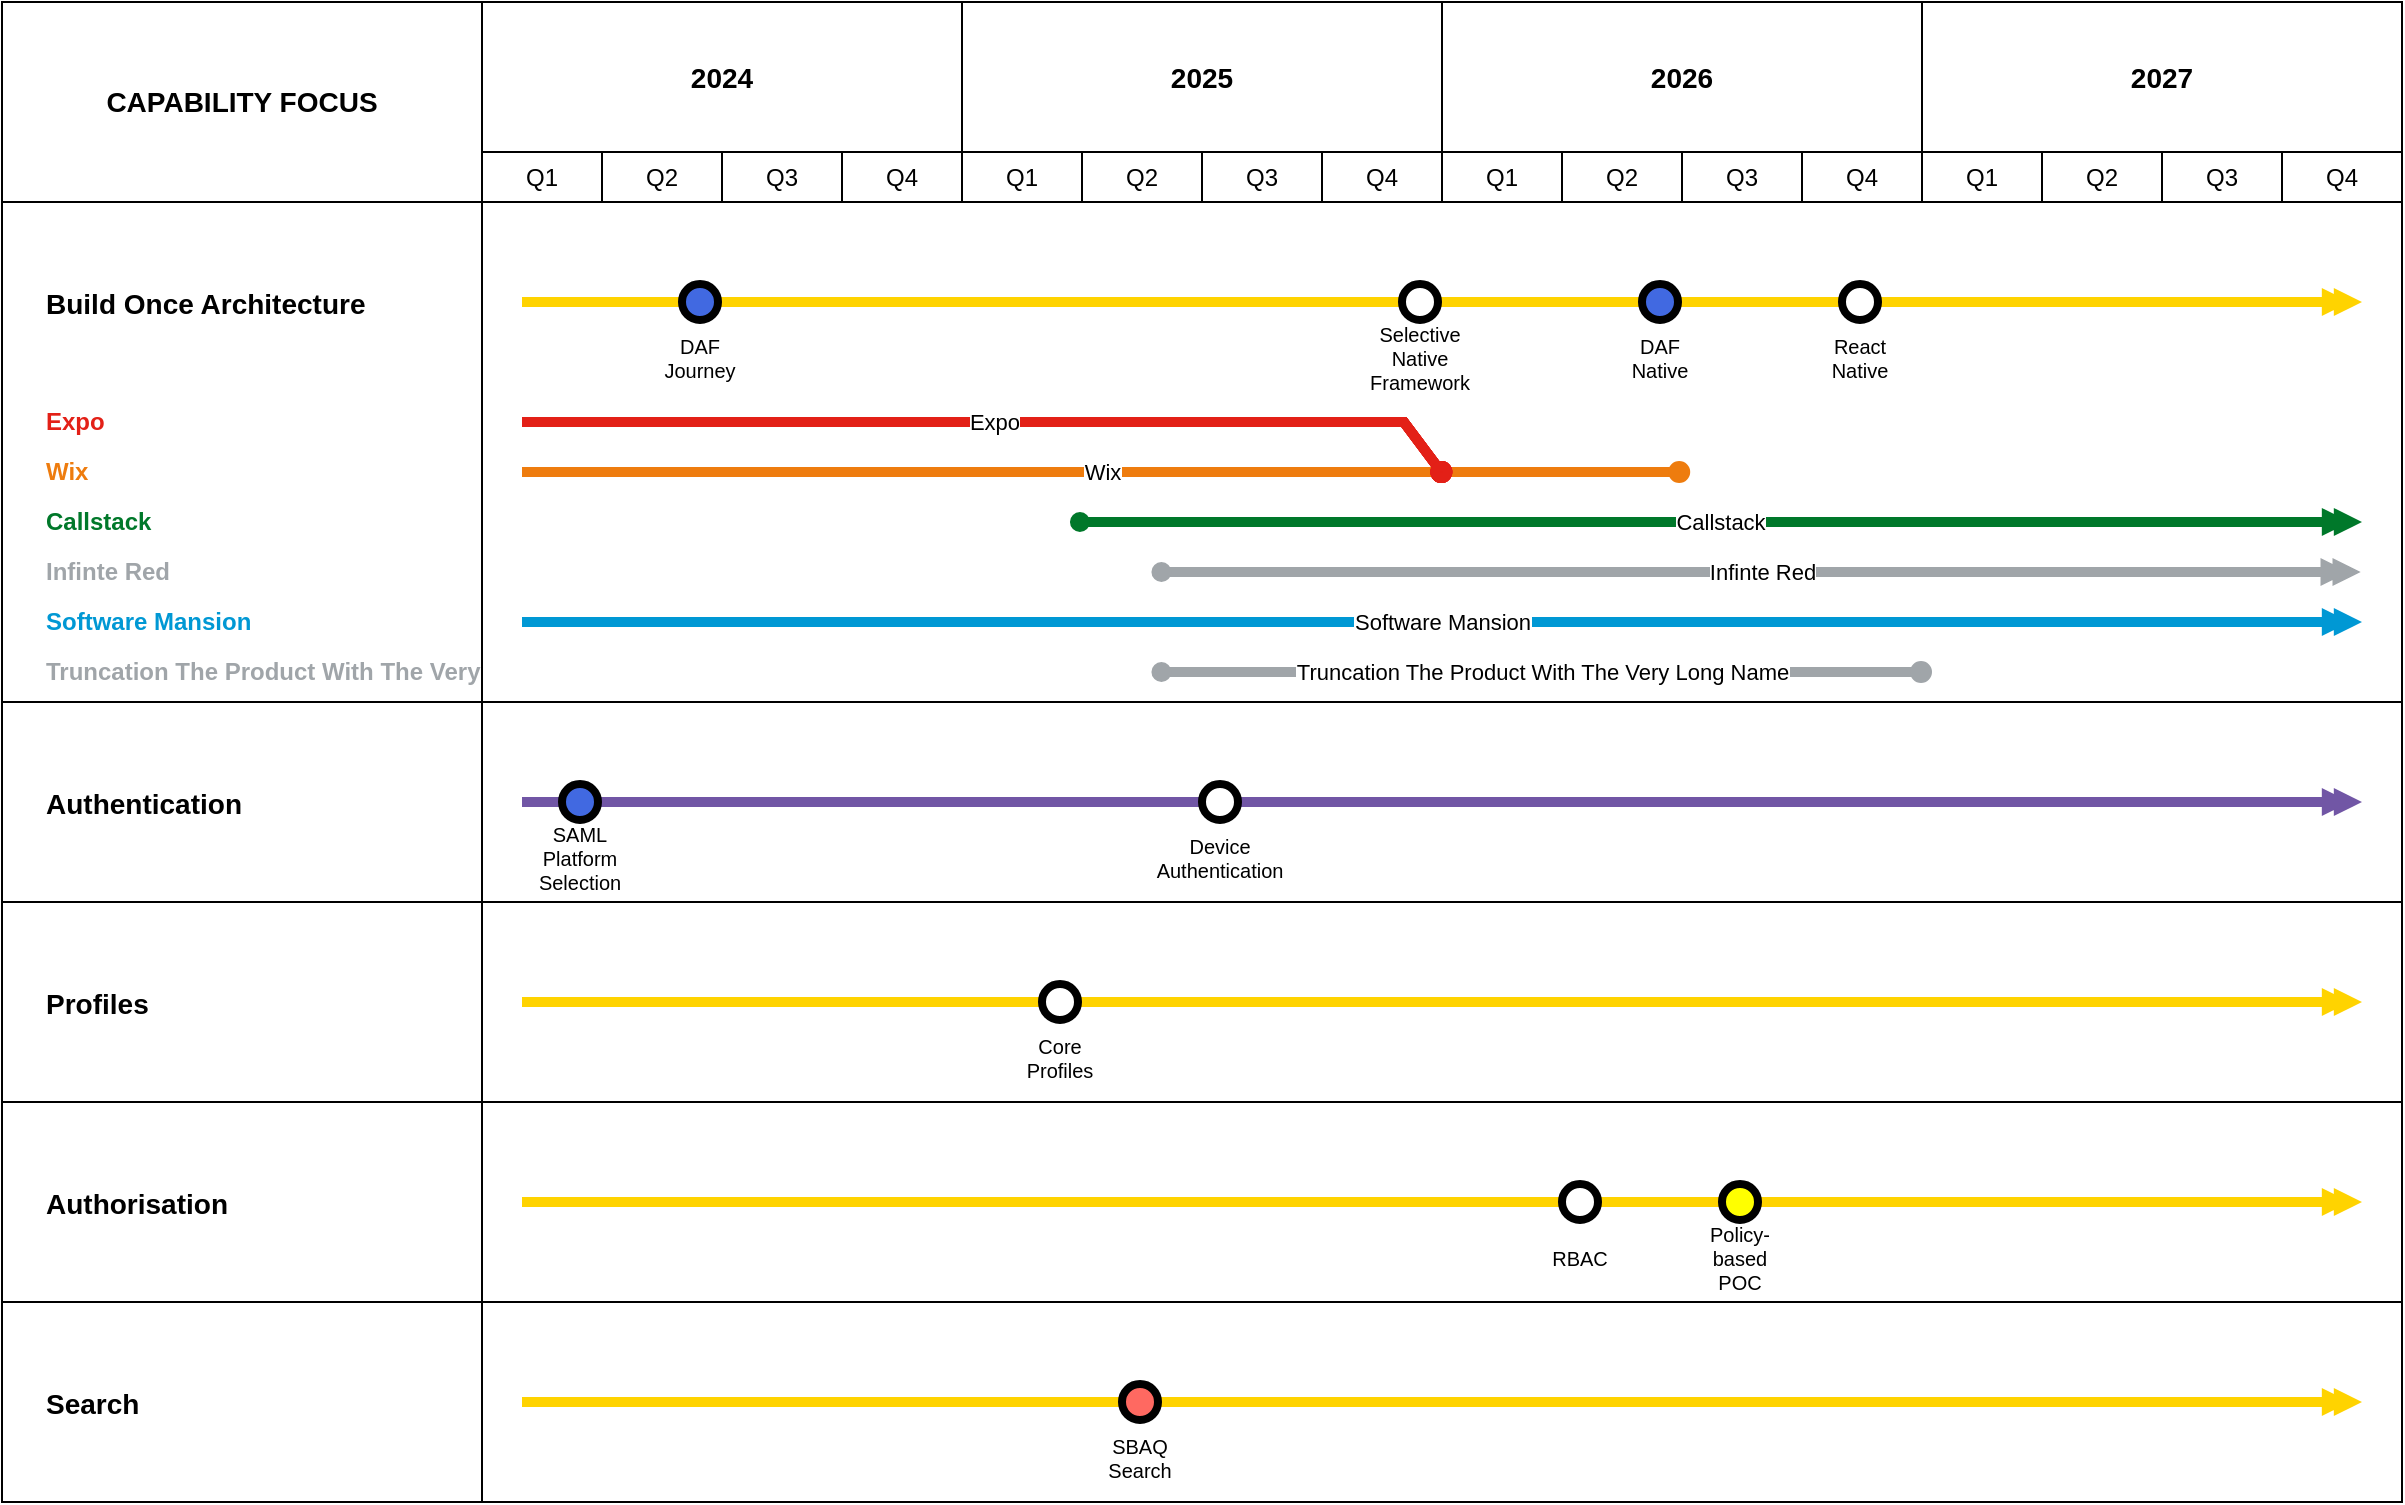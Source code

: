 <mxfile version="14.5.1" type="device"><diagram id="nMbIOyWw1tff--0FTw4Q" name="Page-1"><mxGraphModel dx="981" dy="650" grid="1" gridSize="10" guides="1" tooltips="1" connect="1" arrows="1" fold="1" page="1" pageScale="1" pageWidth="816" pageHeight="1056" math="0" shadow="0"><root><mxCell id="0"/><mxCell id="1" style="locked=1" parent="0" visible="1" value="Background"/><mxCell id="g3eubs5ipl70OqXQPUyLwD" value="Default" style="locked=0" parent="0"/><mxCell id="0IwxeP560jrEMFNzq4uQB3" value="CAPABILITY FOCUS" style="text;html=1;strokeColor=#000000;;fillColor=#ffffff;align=center;fontFamily=Helvetica;verticalAlign=middle;whiteSpace=wrap;rounded=0;fontSize=14;fontStyle=1" parent="g3eubs5ipl70OqXQPUyLwD" vertex="1"><mxGeometry x="0" y="0" width="240" height="100" as="geometry"/></mxCell><mxCell id="BYHjWDCnCcM6rdHcCrK90e" value="2024" style="text;html=1;strokeColor=#000000;;fillColor=#ffffff;align=center;fontFamily=Helvetica;verticalAlign=middle;whiteSpace=wrap;rounded=0;fontSize=14;fontStyle=1" parent="g3eubs5ipl70OqXQPUyLwD" vertex="1"><mxGeometry x="240" y="0" width="240" height="75.0" as="geometry"/></mxCell><mxCell id="qnv_VbpHc8SapxDbTyMAvi" value="2025" style="text;html=1;strokeColor=#000000;;fillColor=#ffffff;align=center;fontFamily=Helvetica;verticalAlign=middle;whiteSpace=wrap;rounded=0;fontSize=14;fontStyle=1" parent="g3eubs5ipl70OqXQPUyLwD" vertex="1"><mxGeometry x="480" y="0" width="240" height="75.0" as="geometry"/></mxCell><mxCell id="Q1TQPTsnWoC4oahiRGPyRC" value="2026" style="text;html=1;strokeColor=#000000;;fillColor=#ffffff;align=center;fontFamily=Helvetica;verticalAlign=middle;whiteSpace=wrap;rounded=0;fontSize=14;fontStyle=1" parent="g3eubs5ipl70OqXQPUyLwD" vertex="1"><mxGeometry x="720" y="0" width="240" height="75.0" as="geometry"/></mxCell><mxCell id="b84zL4ppjrF1lLMb3ktcmq" value="2027" style="text;html=1;strokeColor=#000000;;fillColor=#ffffff;align=center;fontFamily=Helvetica;verticalAlign=middle;whiteSpace=wrap;rounded=0;fontSize=14;fontStyle=1" parent="g3eubs5ipl70OqXQPUyLwD" vertex="1"><mxGeometry x="960" y="0" width="240" height="75.0" as="geometry"/></mxCell><mxCell id="-RnJ_jcZ0tsjU2TuStY9He" value="Q1" style="text;html=1;strokeColor=#000000;;fillColor=#ffffff;align=center;fontFamily=Helvetica;verticalAlign=middle;whiteSpace=wrap;rounded=0;fontSize=12" parent="g3eubs5ipl70OqXQPUyLwD" vertex="1"><mxGeometry x="240" y="75.0" width="60.0" height="25.0" as="geometry"/></mxCell><mxCell id="0n63RhB2-t4ravL4ZK286i" value="Q2" style="text;html=1;strokeColor=#000000;;fillColor=#ffffff;align=center;fontFamily=Helvetica;verticalAlign=middle;whiteSpace=wrap;rounded=0;fontSize=12" parent="g3eubs5ipl70OqXQPUyLwD" vertex="1"><mxGeometry x="300.0" y="75.0" width="60.0" height="25.0" as="geometry"/></mxCell><mxCell id="NUrtFrIj8YW7WqD8PZKTwE" value="Q3" style="text;html=1;strokeColor=#000000;;fillColor=#ffffff;align=center;fontFamily=Helvetica;verticalAlign=middle;whiteSpace=wrap;rounded=0;fontSize=12" parent="g3eubs5ipl70OqXQPUyLwD" vertex="1"><mxGeometry x="360.0" y="75.0" width="60.0" height="25.0" as="geometry"/></mxCell><mxCell id="yA7_y6NLH1RP81t_EWQEV2" value="Q4" style="text;html=1;strokeColor=#000000;;fillColor=#ffffff;align=center;fontFamily=Helvetica;verticalAlign=middle;whiteSpace=wrap;rounded=0;fontSize=12" parent="g3eubs5ipl70OqXQPUyLwD" vertex="1"><mxGeometry x="420.0" y="75.0" width="60.0" height="25.0" as="geometry"/></mxCell><mxCell id="ci93fPZ56N4EOFoSP3B37a" value="Q1" style="text;html=1;strokeColor=#000000;;fillColor=#ffffff;align=center;fontFamily=Helvetica;verticalAlign=middle;whiteSpace=wrap;rounded=0;fontSize=12" parent="g3eubs5ipl70OqXQPUyLwD" vertex="1"><mxGeometry x="480" y="75.0" width="60.0" height="25.0" as="geometry"/></mxCell><mxCell id="PAQvKN4El6g-Ey3_RTw_X7" value="Q2" style="text;html=1;strokeColor=#000000;;fillColor=#ffffff;align=center;fontFamily=Helvetica;verticalAlign=middle;whiteSpace=wrap;rounded=0;fontSize=12" parent="g3eubs5ipl70OqXQPUyLwD" vertex="1"><mxGeometry x="540.0" y="75.0" width="60.0" height="25.0" as="geometry"/></mxCell><mxCell id="DUsNB9PuJiNc4KbOGN7pdp" value="Q3" style="text;html=1;strokeColor=#000000;;fillColor=#ffffff;align=center;fontFamily=Helvetica;verticalAlign=middle;whiteSpace=wrap;rounded=0;fontSize=12" parent="g3eubs5ipl70OqXQPUyLwD" vertex="1"><mxGeometry x="600.0" y="75.0" width="60.0" height="25.0" as="geometry"/></mxCell><mxCell id="Pc4REQu7t3zNe0iNhnRtLg" value="Q4" style="text;html=1;strokeColor=#000000;;fillColor=#ffffff;align=center;fontFamily=Helvetica;verticalAlign=middle;whiteSpace=wrap;rounded=0;fontSize=12" parent="g3eubs5ipl70OqXQPUyLwD" vertex="1"><mxGeometry x="660.0" y="75.0" width="60.0" height="25.0" as="geometry"/></mxCell><mxCell id="tnif6YvGOtTvROFDiaat4o" value="Q1" style="text;html=1;strokeColor=#000000;;fillColor=#ffffff;align=center;fontFamily=Helvetica;verticalAlign=middle;whiteSpace=wrap;rounded=0;fontSize=12" parent="g3eubs5ipl70OqXQPUyLwD" vertex="1"><mxGeometry x="720" y="75.0" width="60.0" height="25.0" as="geometry"/></mxCell><mxCell id="T1yWFVt03RufIml0J-cfS9" value="Q2" style="text;html=1;strokeColor=#000000;;fillColor=#ffffff;align=center;fontFamily=Helvetica;verticalAlign=middle;whiteSpace=wrap;rounded=0;fontSize=12" parent="g3eubs5ipl70OqXQPUyLwD" vertex="1"><mxGeometry x="780.0" y="75.0" width="60.0" height="25.0" as="geometry"/></mxCell><mxCell id="fNZj6scMDP9-bLjXi2MI75" value="Q3" style="text;html=1;strokeColor=#000000;;fillColor=#ffffff;align=center;fontFamily=Helvetica;verticalAlign=middle;whiteSpace=wrap;rounded=0;fontSize=12" parent="g3eubs5ipl70OqXQPUyLwD" vertex="1"><mxGeometry x="840.0" y="75.0" width="60.0" height="25.0" as="geometry"/></mxCell><mxCell id="Ko4PukC0gyEGIY6uTdw6JI" value="Q4" style="text;html=1;strokeColor=#000000;;fillColor=#ffffff;align=center;fontFamily=Helvetica;verticalAlign=middle;whiteSpace=wrap;rounded=0;fontSize=12" parent="g3eubs5ipl70OqXQPUyLwD" vertex="1"><mxGeometry x="900.0" y="75.0" width="60.0" height="25.0" as="geometry"/></mxCell><mxCell id="c0lOYLf9dzE2yoUNrSvGux" value="Q1" style="text;html=1;strokeColor=#000000;;fillColor=#ffffff;align=center;fontFamily=Helvetica;verticalAlign=middle;whiteSpace=wrap;rounded=0;fontSize=12" parent="g3eubs5ipl70OqXQPUyLwD" vertex="1"><mxGeometry x="960" y="75.0" width="60.0" height="25.0" as="geometry"/></mxCell><mxCell id="I-8XDE2lod-eQTXvc-LZsf" value="Q2" style="text;html=1;strokeColor=#000000;;fillColor=#ffffff;align=center;fontFamily=Helvetica;verticalAlign=middle;whiteSpace=wrap;rounded=0;fontSize=12" parent="g3eubs5ipl70OqXQPUyLwD" vertex="1"><mxGeometry x="1020.0" y="75.0" width="60.0" height="25.0" as="geometry"/></mxCell><mxCell id="xxbNiybUz8HZOa4bQsgHv-" value="Q3" style="text;html=1;strokeColor=#000000;;fillColor=#ffffff;align=center;fontFamily=Helvetica;verticalAlign=middle;whiteSpace=wrap;rounded=0;fontSize=12" parent="g3eubs5ipl70OqXQPUyLwD" vertex="1"><mxGeometry x="1080.0" y="75.0" width="60.0" height="25.0" as="geometry"/></mxCell><mxCell id="5mJLKiG8TCE_ydrwusjnLF" value="Q4" style="text;html=1;strokeColor=#000000;;fillColor=#ffffff;align=center;fontFamily=Helvetica;verticalAlign=middle;whiteSpace=wrap;rounded=0;fontSize=12" parent="g3eubs5ipl70OqXQPUyLwD" vertex="1"><mxGeometry x="1140.0" y="75.0" width="60.0" height="25.0" as="geometry"/></mxCell><mxCell id="q4YqELR3qqwq4c54-819MZ" value="" style="text;html=1;strokeColor=#000000;;fillColor=none;align=center;fontFamily=Helvetica;verticalAlign=middle;whiteSpace=wrap;rounded=0;fontSize=14;fontStyle=1" parent="g3eubs5ipl70OqXQPUyLwD" vertex="1"><mxGeometry x="240" y="100" width="960" height="250" as="geometry"/></mxCell><mxCell id="V9xf82iyWMpjnb6GcKpVlO" value="Build Once Architecture" style="text;html=1;strokeColor=#000000;fillColor=none;align=left;fontFamily=Helvetica;verticalAlign=top;whiteSpace=wrap;rounded=0;fontSize=14;fontStyle=1;spacingTop=36;spacingLeft=20" parent="g3eubs5ipl70OqXQPUyLwD" vertex="1"><mxGeometry x="0" y="100" width="240" height="250" as="geometry"/></mxCell><mxCell id="CKWse6DxWj8-CkGZ9PZpkx" value="" style="html=1;rounded=0;endFill=1;strokeColor=#FFD300;strokeWidth=5;endArrow=doubleBlock;endSize=1;" parent="g3eubs5ipl70OqXQPUyLwD" edge="1"><mxGeometry width="2" height="2" relative="1" as="geometry"><mxPoint x="260" y="150" as="sourcePoint"/><mxPoint x="1180" y="150" as="targetPoint"/></mxGeometry></mxCell><mxCell id="diaGaCEUCtMKqwYDGQPmqQ" value="DAF Journey" style="ellipse;whiteSpace=wrap;html=1;aspect=fixed;strokeWidth=4;spacingTop=55;fontSize=10;fontFamily=Helvetica;fillColor=#4169E1;" vertex="1" parent="g3eubs5ipl70OqXQPUyLwD"><mxGeometry x="340.0" y="141" width="18" height="18" as="geometry"/></mxCell><mxCell id="QK7O1zw7IoN1Jykrq_TUG0" value="Selective Native Framework" style="ellipse;whiteSpace=wrap;html=1;aspect=fixed;strokeWidth=4;spacingTop=55;fontSize=10;fontFamily=Helvetica;fillColor=#FFFFFF;" vertex="1" parent="g3eubs5ipl70OqXQPUyLwD"><mxGeometry x="700.0" y="141" width="18" height="18" as="geometry"/></mxCell><mxCell id="DqkTbm3bJSHm7XnzoQTuP_" value="DAF Native" style="ellipse;whiteSpace=wrap;html=1;aspect=fixed;strokeWidth=4;spacingTop=55;fontSize=10;fontFamily=Helvetica;fillColor=#4169E1;" vertex="1" parent="g3eubs5ipl70OqXQPUyLwD"><mxGeometry x="820.0" y="141" width="18" height="18" as="geometry"/></mxCell><mxCell id="MrSS--zlh9T3s-3j77z3nI" value="React Native" style="ellipse;whiteSpace=wrap;html=1;aspect=fixed;strokeWidth=4;spacingTop=55;fontSize=10;fontFamily=Helvetica;fillColor=#FFFFFF;" vertex="1" parent="g3eubs5ipl70OqXQPUyLwD"><mxGeometry x="920.0" y="141" width="18" height="18" as="geometry"/></mxCell><mxCell id="xlbBsToGwzifXH5eYeByE3" value="Expo" style="text;html=1;strokeColor=none;fillColor=none;align=left;fontFamily=Helvetica;verticalAlign=middle;rounded=0;fontSize=12;labelBackgroundColor=#ffffff;fontColor=#E32017;fontStyle=1" parent="g3eubs5ipl70OqXQPUyLwD" vertex="1"><mxGeometry x="20" y="200" width="220" height="20" as="geometry"/></mxCell><mxCell id="_lHd7TBvfXAR3rBBDuSzAK" value="Expo" style="html=1;rounded=0;endFill=1;strokeColor=#E32017;strokeWidth=5;endArrow=oval;" parent="g3eubs5ipl70OqXQPUyLwD" edge="1"><mxGeometry width="2" height="2" relative="1" as="geometry"><mxPoint x="260.0" y="210" as="sourcePoint"/><mxPoint x="719.671" y="235" as="targetPoint"/><Array as="points"><mxPoint x="700.921" y="210"/></Array></mxGeometry></mxCell><mxCell id="8KnUF8_j9sLO3_YokzJd99" value="Wix" style="html=1;rounded=0;endFill=1;strokeColor=#EE7C0E;strokeWidth=5;endArrow=oval;" parent="g3eubs5ipl70OqXQPUyLwD" edge="1"><mxGeometry width="2" height="2" relative="1" as="geometry"><mxPoint x="260.0" y="235" as="sourcePoint"/><mxPoint x="838.604" y="235" as="targetPoint"/></mxGeometry></mxCell><mxCell id="SA2CDaPU--gQmwXdeq7Dys" value="Wix" style="text;html=1;strokeColor=none;fillColor=none;align=left;fontFamily=Helvetica;verticalAlign=middle;rounded=0;fontSize=12;labelBackgroundColor=#ffffff;fontColor=#EE7C0E;fontStyle=1" parent="g3eubs5ipl70OqXQPUyLwD" vertex="1"><mxGeometry x="20" y="225" width="220" height="20" as="geometry"/></mxCell><mxCell id="yHZZZ2LPLfNDT28o6AcCnH" value="Expo" style="html=1;rounded=0;endFill=1;strokeColor=#E32017;strokeWidth=5;endArrow=oval;" parent="g3eubs5ipl70OqXQPUyLwD" edge="1"><mxGeometry width="2" height="2" relative="1" as="geometry"><mxPoint x="260.0" y="210" as="sourcePoint"/><mxPoint x="719.671" y="235" as="targetPoint"/><Array as="points"><mxPoint x="700.921" y="210"/></Array></mxGeometry></mxCell><mxCell id="INkFhifOyUIIjHgy0h51RW" value="Callstack" style="html=1;rounded=0;endFill=1;strokeColor=#00782A;strokeWidth=5;endArrow=doubleBlock;endSize=1;startArrow=oval;startSize=5;" parent="g3eubs5ipl70OqXQPUyLwD" edge="1"><mxGeometry width="2" height="2" relative="1" as="geometry"><mxPoint x="538.973" y="260" as="sourcePoint"/><mxPoint x="1180.0" y="260" as="targetPoint"/></mxGeometry></mxCell><mxCell id="pLiK-LMRZ7zSwa9ywWvqSx" value="Callstack" style="text;html=1;strokeColor=none;fillColor=none;align=left;fontFamily=Helvetica;verticalAlign=middle;rounded=0;fontSize=12;labelBackgroundColor=#ffffff;fontColor=#00782A;fontStyle=1" parent="g3eubs5ipl70OqXQPUyLwD" vertex="1"><mxGeometry x="20" y="250" width="220" height="20" as="geometry"/></mxCell><mxCell id="HRnt4-2gBFW8C5lZneq10C" value="Expo" style="html=1;rounded=0;endFill=1;strokeColor=#E32017;strokeWidth=5;endArrow=oval;" parent="g3eubs5ipl70OqXQPUyLwD" edge="1"><mxGeometry width="2" height="2" relative="1" as="geometry"><mxPoint x="260.0" y="210" as="sourcePoint"/><mxPoint x="719.671" y="235" as="targetPoint"/><Array as="points"><mxPoint x="700.921" y="210"/></Array></mxGeometry></mxCell><mxCell id="bqF2-g023vZj08Ef0_hmt8" value="Infinte Red" style="html=1;rounded=0;endFill=1;strokeColor=#A0A5A9;strokeWidth=5;endArrow=doubleBlock;endSize=1;startArrow=oval;startSize=5;" parent="g3eubs5ipl70OqXQPUyLwD" edge="1"><mxGeometry width="2" height="2" relative="1" as="geometry"><mxPoint x="579.713" y="285" as="sourcePoint"/><mxPoint x="1179.343" y="285" as="targetPoint"/></mxGeometry></mxCell><mxCell id="lM2RL__IuNSBYeuQpE8n4_" value="Infinte Red" style="text;html=1;strokeColor=none;fillColor=none;align=left;fontFamily=Helvetica;verticalAlign=middle;rounded=0;fontSize=12;labelBackgroundColor=#ffffff;fontColor=#A0A5A9;fontStyle=1" parent="g3eubs5ipl70OqXQPUyLwD" vertex="1"><mxGeometry x="20" y="275" width="220" height="20" as="geometry"/></mxCell><mxCell id="RC9TAmBwxL3-IeNm6AZfqw" value="Expo" style="html=1;rounded=0;endFill=1;strokeColor=#E32017;strokeWidth=5;endArrow=oval;" parent="g3eubs5ipl70OqXQPUyLwD" edge="1"><mxGeometry width="2" height="2" relative="1" as="geometry"><mxPoint x="260.0" y="210" as="sourcePoint"/><mxPoint x="719.671" y="235" as="targetPoint"/><Array as="points"><mxPoint x="700.921" y="210"/></Array></mxGeometry></mxCell><mxCell id="SbsXeiVaOwxvlmUuovAY6L" value="Software Mansion" style="html=1;rounded=0;endFill=1;strokeColor=#0098D4;strokeWidth=5;endArrow=doubleBlock;endSize=1;" parent="g3eubs5ipl70OqXQPUyLwD" edge="1"><mxGeometry width="2" height="2" relative="1" as="geometry"><mxPoint x="260.0" y="310" as="sourcePoint"/><mxPoint x="1180.0" y="310" as="targetPoint"/></mxGeometry></mxCell><mxCell id="Qg9QQJMoRb8x2mcG9ohvJ4" value="Software Mansion" style="text;html=1;strokeColor=none;fillColor=none;align=left;fontFamily=Helvetica;verticalAlign=middle;rounded=0;fontSize=12;labelBackgroundColor=#ffffff;fontColor=#0098D4;fontStyle=1" parent="g3eubs5ipl70OqXQPUyLwD" vertex="1"><mxGeometry x="20" y="300" width="220" height="20" as="geometry"/></mxCell><mxCell id="zlFIhXe3PbGcS3nZXYpLBZ" value="Expo" style="html=1;rounded=0;endFill=1;strokeColor=#E32017;strokeWidth=5;endArrow=oval;" parent="g3eubs5ipl70OqXQPUyLwD" edge="1"><mxGeometry width="2" height="2" relative="1" as="geometry"><mxPoint x="260.0" y="210" as="sourcePoint"/><mxPoint x="719.671" y="235" as="targetPoint"/><Array as="points"><mxPoint x="700.921" y="210"/></Array></mxGeometry></mxCell><mxCell id="QHxFkhe6PMQvcD33x28sks" value="Truncation The Product With The Very Long Name" style="html=1;rounded=0;endFill=1;strokeColor=#A0A5A9;strokeWidth=5;endArrow=oval;startArrow=oval;startSize=5;" parent="g3eubs5ipl70OqXQPUyLwD" edge="1"><mxGeometry width="2" height="2" relative="1" as="geometry"><mxPoint x="579.713" y="335" as="sourcePoint"/><mxPoint x="959.507" y="335" as="targetPoint"/></mxGeometry></mxCell><mxCell id="NRCyhFk4mZ1twK7NOuaIAs" value="Truncation The Product With The Very" style="text;html=1;strokeColor=none;fillColor=none;align=left;fontFamily=Helvetica;verticalAlign=middle;rounded=0;fontSize=12;labelBackgroundColor=#ffffff;fontColor=#A0A5A9;fontStyle=1" parent="g3eubs5ipl70OqXQPUyLwD" vertex="1"><mxGeometry x="20" y="325" width="220" height="20" as="geometry"/></mxCell><mxCell id="RiXSeDOIhdote8RIX1mZsA" value="Expo" style="html=1;rounded=0;endFill=1;strokeColor=#E32017;strokeWidth=5;endArrow=oval;" parent="g3eubs5ipl70OqXQPUyLwD" edge="1"><mxGeometry width="2" height="2" relative="1" as="geometry"><mxPoint x="260.0" y="210" as="sourcePoint"/><mxPoint x="719.671" y="235" as="targetPoint"/><Array as="points"><mxPoint x="700.921" y="210"/></Array></mxGeometry></mxCell><mxCell id="C1A2czKgmAeokSQueAae7U" value="" style="text;html=1;strokeColor=#000000;;fillColor=none;align=center;fontFamily=Helvetica;verticalAlign=middle;whiteSpace=wrap;rounded=0;fontSize=14;fontStyle=1" parent="g3eubs5ipl70OqXQPUyLwD" vertex="1"><mxGeometry x="240" y="350" width="960" height="100" as="geometry"/></mxCell><mxCell id="VmHhQ99885s5_v0hlRO4_k" value="Authentication" style="text;html=1;strokeColor=#000000;fillColor=none;align=left;fontFamily=Helvetica;verticalAlign=top;whiteSpace=wrap;rounded=0;fontSize=14;fontStyle=1;spacingTop=36;spacingLeft=20" parent="g3eubs5ipl70OqXQPUyLwD" vertex="1"><mxGeometry x="0" y="350" width="240" height="100" as="geometry"/></mxCell><mxCell id="xV7XWoQVPqIV-EtgFaeRYO" value="" style="html=1;rounded=0;endFill=1;strokeColor=#7156A5;strokeWidth=5;endArrow=doubleBlock;endSize=1;" parent="g3eubs5ipl70OqXQPUyLwD" edge="1"><mxGeometry width="2" height="2" relative="1" as="geometry"><mxPoint x="260" y="400" as="sourcePoint"/><mxPoint x="1180" y="400" as="targetPoint"/></mxGeometry></mxCell><mxCell id="BZcFfA9GWqC22mDyAOZbsk" value="SAML Platform Selection" style="ellipse;whiteSpace=wrap;html=1;aspect=fixed;strokeWidth=4;spacingTop=55;fontSize=10;fontFamily=Helvetica;fillColor=#4169E1;" vertex="1" parent="g3eubs5ipl70OqXQPUyLwD"><mxGeometry x="280.0" y="391" width="18" height="18" as="geometry"/></mxCell><mxCell id="eZf2vIUGMftpcDP3bDypqI" value="Device Authentication" style="ellipse;whiteSpace=wrap;html=1;aspect=fixed;strokeWidth=4;spacingTop=55;fontSize=10;fontFamily=Helvetica;fillColor=#FFFFFF;" vertex="1" parent="g3eubs5ipl70OqXQPUyLwD"><mxGeometry x="600.0" y="391" width="18" height="18" as="geometry"/></mxCell><mxCell id="ylogXl3-msnAhLUBoSLQdu" value="" style="text;html=1;strokeColor=#000000;;fillColor=none;align=center;fontFamily=Helvetica;verticalAlign=middle;whiteSpace=wrap;rounded=0;fontSize=14;fontStyle=1" parent="g3eubs5ipl70OqXQPUyLwD" vertex="1"><mxGeometry x="240" y="450" width="960" height="100" as="geometry"/></mxCell><mxCell id="FoNN1o4EWVqc5FZm4ntGW_" value="Profiles" style="text;html=1;strokeColor=#000000;fillColor=none;align=left;fontFamily=Helvetica;verticalAlign=top;whiteSpace=wrap;rounded=0;fontSize=14;fontStyle=1;spacingTop=36;spacingLeft=20" parent="g3eubs5ipl70OqXQPUyLwD" vertex="1"><mxGeometry x="0" y="450" width="240" height="100" as="geometry"/></mxCell><mxCell id="A_WeL9vRj_3pIqlswPNZzD" value="" style="html=1;rounded=0;endFill=1;strokeColor=#FFD300;strokeWidth=5;endArrow=doubleBlock;endSize=1;" parent="g3eubs5ipl70OqXQPUyLwD" edge="1"><mxGeometry width="2" height="2" relative="1" as="geometry"><mxPoint x="260" y="500" as="sourcePoint"/><mxPoint x="1180" y="500" as="targetPoint"/></mxGeometry></mxCell><mxCell id="GGQqqQ6Mg10_lJzJlqU1J0" value="Core Profiles" style="ellipse;whiteSpace=wrap;html=1;aspect=fixed;strokeWidth=4;spacingTop=55;fontSize=10;fontFamily=Helvetica;fillColor=#FFFFFF;" vertex="1" parent="g3eubs5ipl70OqXQPUyLwD"><mxGeometry x="520.0" y="491" width="18" height="18" as="geometry"/></mxCell><mxCell id="yN1uqbSTEOA8PQikqQyiO5" value="" style="text;html=1;strokeColor=#000000;;fillColor=none;align=center;fontFamily=Helvetica;verticalAlign=middle;whiteSpace=wrap;rounded=0;fontSize=14;fontStyle=1" parent="g3eubs5ipl70OqXQPUyLwD" vertex="1"><mxGeometry x="240" y="550" width="960" height="100" as="geometry"/></mxCell><mxCell id="EDZFoMasVBHe5oFE_82Q0A" value="Authorisation" style="text;html=1;strokeColor=#000000;fillColor=none;align=left;fontFamily=Helvetica;verticalAlign=top;whiteSpace=wrap;rounded=0;fontSize=14;fontStyle=1;spacingTop=36;spacingLeft=20" parent="g3eubs5ipl70OqXQPUyLwD" vertex="1"><mxGeometry x="0" y="550" width="240" height="100" as="geometry"/></mxCell><mxCell id="dlK7kmMk67RLvmpmVu60Va" value="" style="html=1;rounded=0;endFill=1;strokeColor=#FFD300;strokeWidth=5;endArrow=doubleBlock;endSize=1;" parent="g3eubs5ipl70OqXQPUyLwD" edge="1"><mxGeometry width="2" height="2" relative="1" as="geometry"><mxPoint x="260" y="600" as="sourcePoint"/><mxPoint x="1180" y="600" as="targetPoint"/></mxGeometry></mxCell><mxCell id="II2m55duJ1SINfQ43QHUYS" value="RBAC" style="ellipse;whiteSpace=wrap;html=1;aspect=fixed;strokeWidth=4;spacingTop=55;fontSize=10;fontFamily=Helvetica;fillColor=#FFFFFF;" vertex="1" parent="g3eubs5ipl70OqXQPUyLwD"><mxGeometry x="780.0" y="591" width="18" height="18" as="geometry"/></mxCell><mxCell id="1OnRqErL9EiUgtYt54XUXt" value="Policy-based POC" style="ellipse;whiteSpace=wrap;html=1;aspect=fixed;strokeWidth=4;spacingTop=55;fontSize=10;fontFamily=Helvetica;fillColor=#FFFF00;" vertex="1" parent="g3eubs5ipl70OqXQPUyLwD"><mxGeometry x="860.0" y="591" width="18" height="18" as="geometry"/></mxCell><mxCell id="SLtgoNz7h6Iq7Yopc3P8rc" value="" style="text;html=1;strokeColor=#000000;;fillColor=none;align=center;fontFamily=Helvetica;verticalAlign=middle;whiteSpace=wrap;rounded=0;fontSize=14;fontStyle=1" parent="g3eubs5ipl70OqXQPUyLwD" vertex="1"><mxGeometry x="240" y="650" width="960" height="100" as="geometry"/></mxCell><mxCell id="G5UtHCeMIuAej_16E4A0Zc" value="Search" style="text;html=1;strokeColor=#000000;fillColor=none;align=left;fontFamily=Helvetica;verticalAlign=top;whiteSpace=wrap;rounded=0;fontSize=14;fontStyle=1;spacingTop=36;spacingLeft=20" parent="g3eubs5ipl70OqXQPUyLwD" vertex="1"><mxGeometry x="0" y="650" width="240" height="100" as="geometry"/></mxCell><mxCell id="uNzNm3MdIiAG4vI-iKF32m" value="" style="html=1;rounded=0;endFill=1;strokeColor=#FFD300;strokeWidth=5;endArrow=doubleBlock;endSize=1;" parent="g3eubs5ipl70OqXQPUyLwD" edge="1"><mxGeometry width="2" height="2" relative="1" as="geometry"><mxPoint x="260" y="700" as="sourcePoint"/><mxPoint x="1180" y="700" as="targetPoint"/></mxGeometry></mxCell><mxCell id="UFxAKGVNtX6Ps8rYV45FZp" value="SBAQ Search" style="ellipse;whiteSpace=wrap;html=1;aspect=fixed;strokeWidth=4;spacingTop=55;fontSize=10;fontFamily=Helvetica;fillColor=#FF6961;" vertex="1" parent="g3eubs5ipl70OqXQPUyLwD"><mxGeometry x="560.0" y="691" width="18" height="18" as="geometry"/></mxCell></root></mxGraphModel></diagram></mxfile>